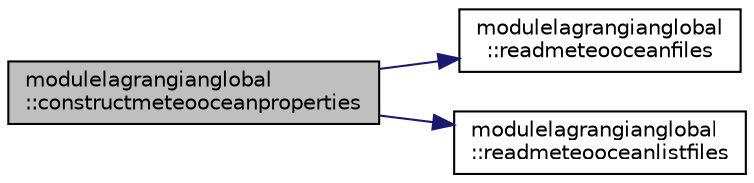digraph "modulelagrangianglobal::constructmeteooceanproperties"
{
 // LATEX_PDF_SIZE
  edge [fontname="Helvetica",fontsize="10",labelfontname="Helvetica",labelfontsize="10"];
  node [fontname="Helvetica",fontsize="10",shape=record];
  rankdir="LR";
  Node1 [label="modulelagrangianglobal\l::constructmeteooceanproperties",height=0.2,width=0.4,color="black", fillcolor="grey75", style="filled", fontcolor="black",tooltip=" "];
  Node1 -> Node2 [color="midnightblue",fontsize="10",style="solid",fontname="Helvetica"];
  Node2 [label="modulelagrangianglobal\l::readmeteooceanfiles",height=0.2,width=0.4,color="black", fillcolor="white", style="filled",URL="$namespacemodulelagrangianglobal.html#aa7411b9f44061b325d38671fe7aefded",tooltip=" "];
  Node1 -> Node3 [color="midnightblue",fontsize="10",style="solid",fontname="Helvetica"];
  Node3 [label="modulelagrangianglobal\l::readmeteooceanlistfiles",height=0.2,width=0.4,color="black", fillcolor="white", style="filled",URL="$namespacemodulelagrangianglobal.html#ae46ac0f2e57613d902f2c85755570a82",tooltip=" "];
}
